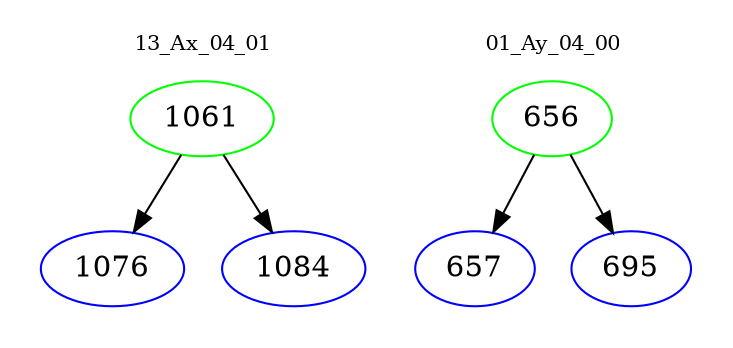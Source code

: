 digraph{
subgraph cluster_0 {
color = white
label = "13_Ax_04_01";
fontsize=10;
T0_1061 [label="1061", color="green"]
T0_1061 -> T0_1076 [color="black"]
T0_1076 [label="1076", color="blue"]
T0_1061 -> T0_1084 [color="black"]
T0_1084 [label="1084", color="blue"]
}
subgraph cluster_1 {
color = white
label = "01_Ay_04_00";
fontsize=10;
T1_656 [label="656", color="green"]
T1_656 -> T1_657 [color="black"]
T1_657 [label="657", color="blue"]
T1_656 -> T1_695 [color="black"]
T1_695 [label="695", color="blue"]
}
}
